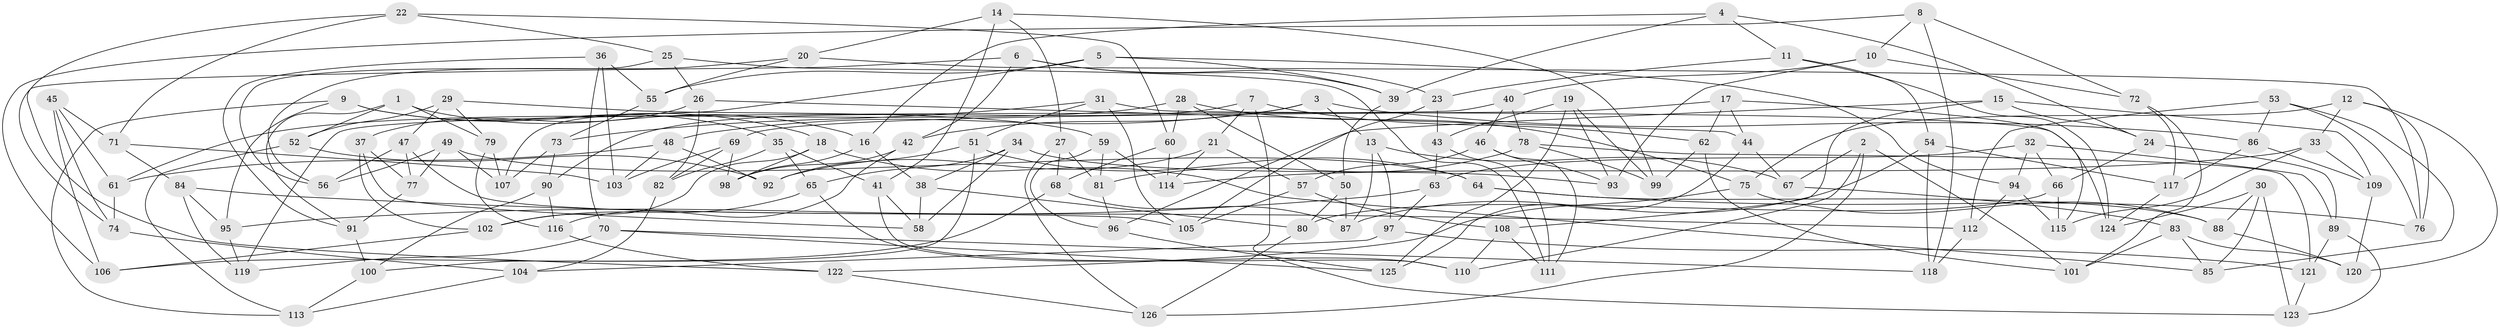 // Generated by graph-tools (version 1.1) at 2025/38/03/09/25 02:38:16]
// undirected, 126 vertices, 252 edges
graph export_dot {
graph [start="1"]
  node [color=gray90,style=filled];
  1;
  2;
  3;
  4;
  5;
  6;
  7;
  8;
  9;
  10;
  11;
  12;
  13;
  14;
  15;
  16;
  17;
  18;
  19;
  20;
  21;
  22;
  23;
  24;
  25;
  26;
  27;
  28;
  29;
  30;
  31;
  32;
  33;
  34;
  35;
  36;
  37;
  38;
  39;
  40;
  41;
  42;
  43;
  44;
  45;
  46;
  47;
  48;
  49;
  50;
  51;
  52;
  53;
  54;
  55;
  56;
  57;
  58;
  59;
  60;
  61;
  62;
  63;
  64;
  65;
  66;
  67;
  68;
  69;
  70;
  71;
  72;
  73;
  74;
  75;
  76;
  77;
  78;
  79;
  80;
  81;
  82;
  83;
  84;
  85;
  86;
  87;
  88;
  89;
  90;
  91;
  92;
  93;
  94;
  95;
  96;
  97;
  98;
  99;
  100;
  101;
  102;
  103;
  104;
  105;
  106;
  107;
  108;
  109;
  110;
  111;
  112;
  113;
  114;
  115;
  116;
  117;
  118;
  119;
  120;
  121;
  122;
  123;
  124;
  125;
  126;
  1 -- 52;
  1 -- 79;
  1 -- 91;
  1 -- 16;
  2 -- 126;
  2 -- 101;
  2 -- 67;
  2 -- 110;
  3 -- 48;
  3 -- 86;
  3 -- 13;
  3 -- 42;
  4 -- 16;
  4 -- 11;
  4 -- 24;
  4 -- 39;
  5 -- 39;
  5 -- 94;
  5 -- 107;
  5 -- 55;
  6 -- 39;
  6 -- 23;
  6 -- 74;
  6 -- 42;
  7 -- 62;
  7 -- 90;
  7 -- 21;
  7 -- 123;
  8 -- 10;
  8 -- 106;
  8 -- 72;
  8 -- 118;
  9 -- 35;
  9 -- 18;
  9 -- 113;
  9 -- 95;
  10 -- 93;
  10 -- 72;
  10 -- 40;
  11 -- 54;
  11 -- 23;
  11 -- 124;
  12 -- 33;
  12 -- 75;
  12 -- 120;
  12 -- 76;
  13 -- 67;
  13 -- 97;
  13 -- 87;
  14 -- 20;
  14 -- 99;
  14 -- 41;
  14 -- 27;
  15 -- 96;
  15 -- 108;
  15 -- 24;
  15 -- 109;
  16 -- 98;
  16 -- 38;
  17 -- 115;
  17 -- 69;
  17 -- 44;
  17 -- 62;
  18 -- 102;
  18 -- 98;
  18 -- 85;
  19 -- 43;
  19 -- 93;
  19 -- 99;
  19 -- 125;
  20 -- 56;
  20 -- 76;
  20 -- 55;
  21 -- 114;
  21 -- 92;
  21 -- 57;
  22 -- 122;
  22 -- 60;
  22 -- 25;
  22 -- 71;
  23 -- 105;
  23 -- 43;
  24 -- 66;
  24 -- 89;
  25 -- 56;
  25 -- 26;
  25 -- 111;
  26 -- 37;
  26 -- 82;
  26 -- 44;
  27 -- 126;
  27 -- 81;
  27 -- 68;
  28 -- 75;
  28 -- 61;
  28 -- 60;
  28 -- 50;
  29 -- 47;
  29 -- 59;
  29 -- 79;
  29 -- 52;
  30 -- 124;
  30 -- 85;
  30 -- 123;
  30 -- 88;
  31 -- 105;
  31 -- 124;
  31 -- 51;
  31 -- 73;
  32 -- 89;
  32 -- 63;
  32 -- 66;
  32 -- 94;
  33 -- 114;
  33 -- 115;
  33 -- 109;
  34 -- 93;
  34 -- 38;
  34 -- 65;
  34 -- 58;
  35 -- 82;
  35 -- 65;
  35 -- 41;
  36 -- 55;
  36 -- 70;
  36 -- 103;
  36 -- 91;
  37 -- 102;
  37 -- 58;
  37 -- 77;
  38 -- 58;
  38 -- 80;
  39 -- 50;
  40 -- 46;
  40 -- 78;
  40 -- 119;
  41 -- 110;
  41 -- 58;
  42 -- 116;
  42 -- 98;
  43 -- 63;
  43 -- 111;
  44 -- 67;
  44 -- 125;
  45 -- 74;
  45 -- 106;
  45 -- 61;
  45 -- 71;
  46 -- 111;
  46 -- 57;
  46 -- 93;
  47 -- 105;
  47 -- 56;
  47 -- 77;
  48 -- 61;
  48 -- 103;
  48 -- 92;
  49 -- 56;
  49 -- 64;
  49 -- 107;
  49 -- 77;
  50 -- 80;
  50 -- 87;
  51 -- 92;
  51 -- 100;
  51 -- 64;
  52 -- 113;
  52 -- 92;
  53 -- 85;
  53 -- 112;
  53 -- 86;
  53 -- 76;
  54 -- 117;
  54 -- 87;
  54 -- 118;
  55 -- 73;
  57 -- 108;
  57 -- 105;
  59 -- 96;
  59 -- 114;
  59 -- 81;
  60 -- 114;
  60 -- 68;
  61 -- 74;
  62 -- 99;
  62 -- 101;
  63 -- 97;
  63 -- 95;
  64 -- 76;
  64 -- 88;
  65 -- 102;
  65 -- 110;
  66 -- 115;
  66 -- 80;
  67 -- 83;
  68 -- 87;
  68 -- 106;
  69 -- 98;
  69 -- 103;
  69 -- 82;
  70 -- 118;
  70 -- 125;
  70 -- 119;
  71 -- 84;
  71 -- 103;
  72 -- 101;
  72 -- 117;
  73 -- 107;
  73 -- 90;
  74 -- 104;
  75 -- 122;
  75 -- 88;
  77 -- 91;
  78 -- 121;
  78 -- 81;
  78 -- 99;
  79 -- 107;
  79 -- 116;
  80 -- 126;
  81 -- 96;
  82 -- 104;
  83 -- 85;
  83 -- 101;
  83 -- 120;
  84 -- 119;
  84 -- 95;
  84 -- 112;
  86 -- 109;
  86 -- 117;
  88 -- 120;
  89 -- 121;
  89 -- 123;
  90 -- 100;
  90 -- 116;
  91 -- 100;
  94 -- 115;
  94 -- 112;
  95 -- 119;
  96 -- 125;
  97 -- 104;
  97 -- 121;
  100 -- 113;
  102 -- 106;
  104 -- 113;
  108 -- 110;
  108 -- 111;
  109 -- 120;
  112 -- 118;
  116 -- 122;
  117 -- 124;
  121 -- 123;
  122 -- 126;
}
